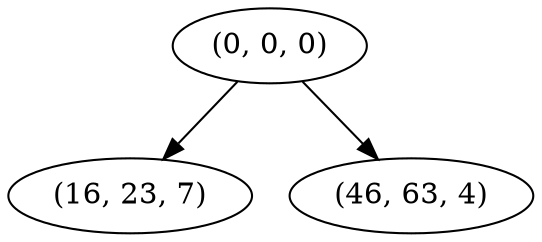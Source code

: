 digraph tree {
    "(0, 0, 0)";
    "(16, 23, 7)";
    "(46, 63, 4)";
    "(0, 0, 0)" -> "(16, 23, 7)";
    "(0, 0, 0)" -> "(46, 63, 4)";
}
